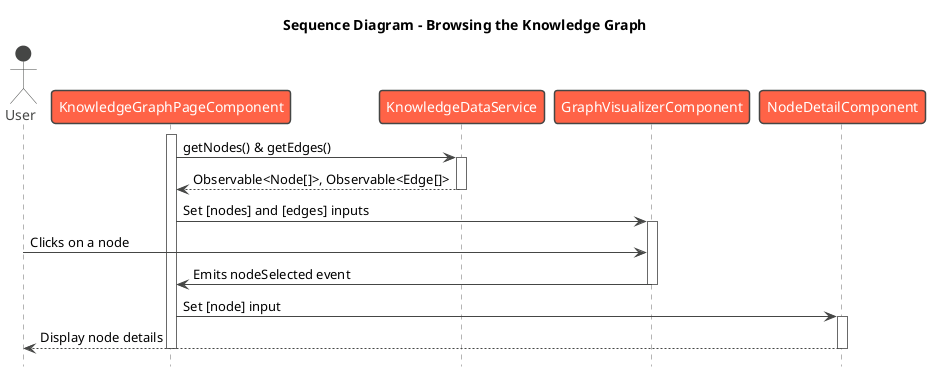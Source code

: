 @startuml
!theme vibrant
hide footbox

title Sequence Diagram - Browsing the Knowledge Graph

actor User

participant KnowledgeGraphPageComponent as Page
participant KnowledgeDataService as DataService
participant GraphVisualizerComponent as Visualizer
participant NodeDetailComponent as Detail

activate Page
Page -> DataService: getNodes() & getEdges()
activate DataService

DataService --> Page: Observable<Node[]>, Observable<Edge[]>
deactivate DataService

Page -> Visualizer: Set [nodes] and [edges] inputs
activate Visualizer

User -> Visualizer: Clicks on a node
Visualizer -> Page: Emits nodeSelected event
deactivate Visualizer

Page -> Detail: Set [node] input
activate Detail

Detail --> User: Display node details
deactivate Detail
deactivate Page

@enduml